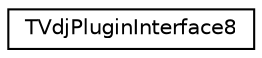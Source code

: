 digraph "Graphical Class Hierarchy"
{
  edge [fontname="Helvetica",fontsize="10",labelfontname="Helvetica",labelfontsize="10"];
  node [fontname="Helvetica",fontsize="10",shape=record];
  rankdir="LR";
  Node0 [label="TVdjPluginInterface8",height=0.2,width=0.4,color="black", fillcolor="white", style="filled",URL="$structTVdjPluginInterface8.html"];
}
